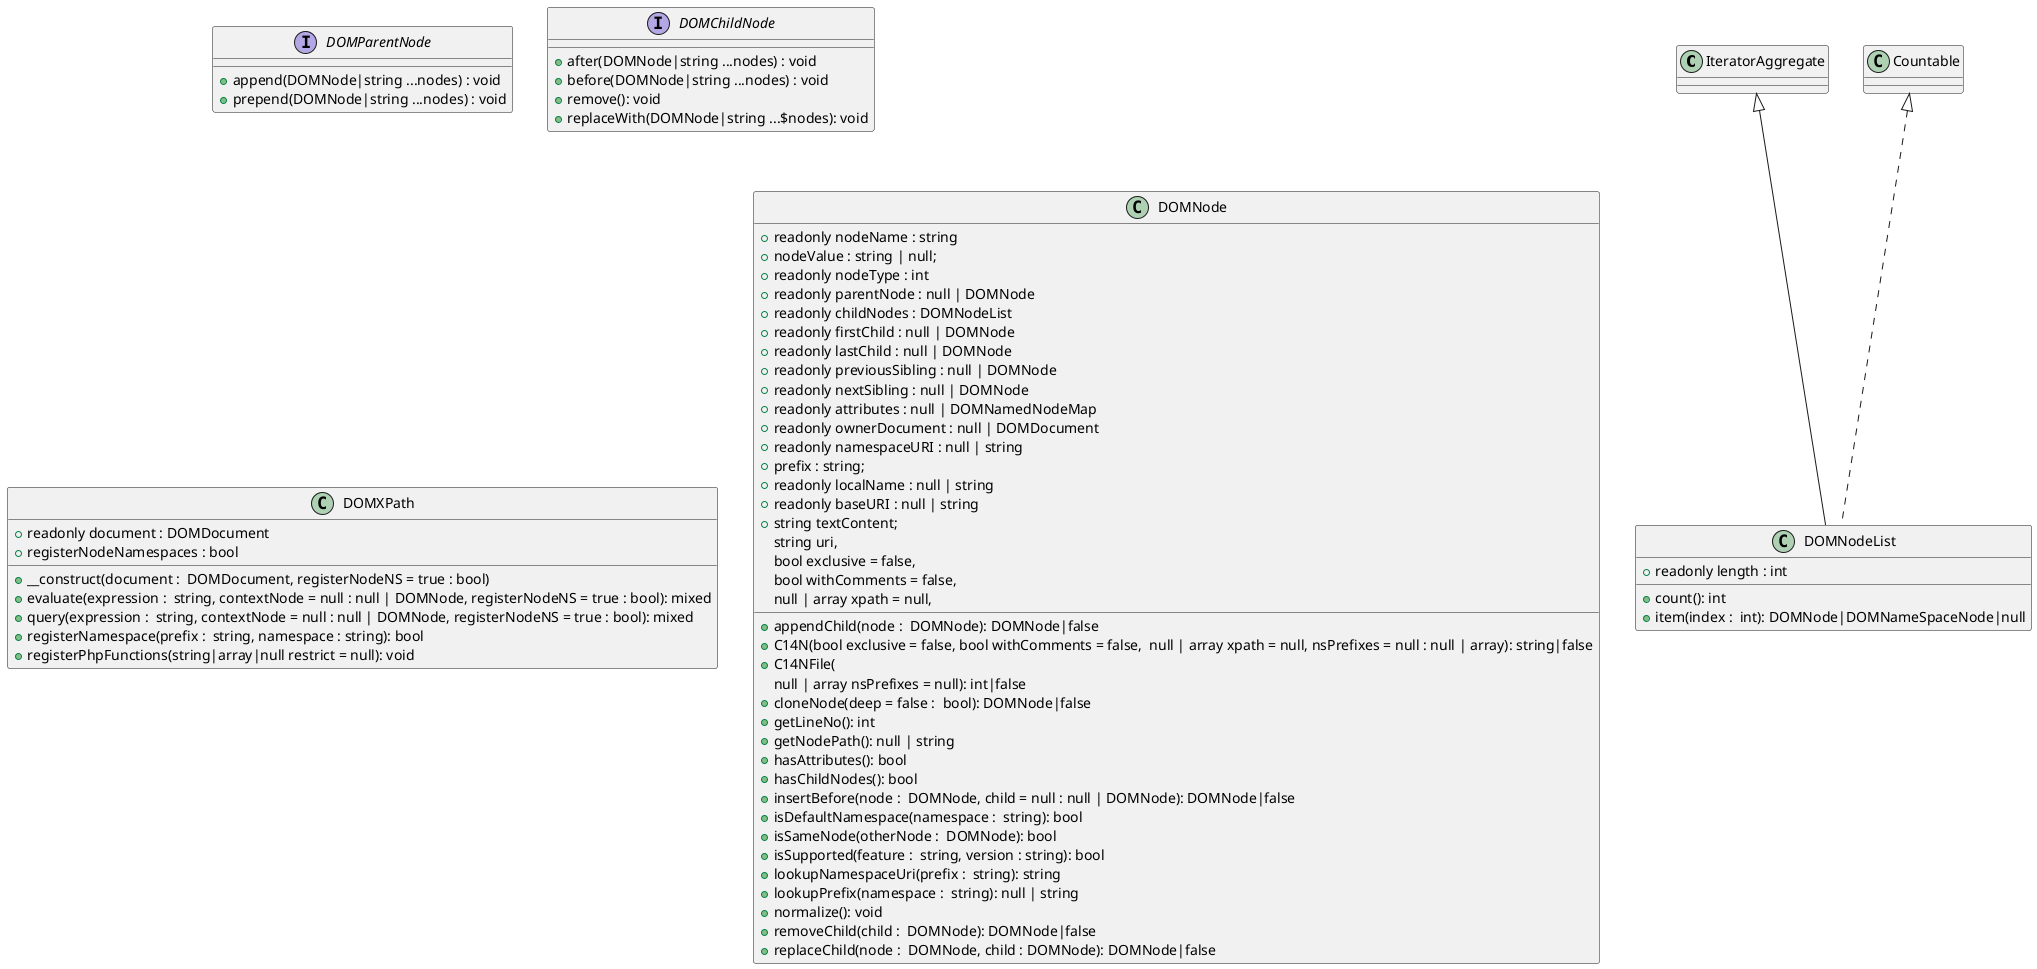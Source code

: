 @startuml\([\null \| A-za-z]+) ([^,\)]+(,|\))

IteratorAggregate  <|-- DOMNodeList 
Countable          <|.. DOMNodeList 

 class DOMNodeList {  
  +readonly length : int 
  +count(): int
  +item(index :  int): DOMNode|DOMNameSpaceNode|null
}

interface DOMParentNode {
  +append(DOMNode|string ...nodes) : void
  +prepend(DOMNode|string ...nodes) : void
}

interface DOMChildNode {

  +after(DOMNode|string ...nodes) : void
  +before(DOMNode|string ...nodes) : void
  +remove(): void
  +replaceWith(DOMNode|string ...$nodes): void
}

class DOMXPath {

  +readonly document : DOMDocument 
  +registerNodeNamespaces : bool

  +__construct(document :  DOMDocument, registerNodeNS = true : bool)
  +evaluate(expression :  string, contextNode = null : null | DOMNode, registerNodeNS = true : bool): mixed
  +query(expression :  string, contextNode = null : null | DOMNode, registerNodeNS = true : bool): mixed
  +registerNamespace(prefix :  string, namespace : string): bool
  +registerPhpFunctions(string|array|null restrict = null): void
}

class DOMNode {
  +readonly nodeName : string
  +nodeValue : string | null;
  +readonly nodeType : int 
  +readonly parentNode : null | DOMNode
  +readonly childNodes : DOMNodeList
  +readonly firstChild : null | DOMNode
  +readonly lastChild : null | DOMNode
  +readonly previousSibling : null | DOMNode
  +readonly nextSibling : null | DOMNode
  +readonly attributes : null | DOMNamedNodeMap
  +readonly ownerDocument : null | DOMDocument
  +readonly namespaceURI : null | string
  +prefix : string;
  +readonly localName : null | string
  +readonly baseURI : null | string
  +string textContent;
  +appendChild(node :  DOMNode): DOMNode|false
  +C14N(bool exclusive = false, bool withComments = false,  null | array xpath = null, nsPrefixes = null : null | array): string|false
  +C14NFile(
    string uri,
    bool exclusive = false,
    bool withComments = false,
    null | array xpath = null,
    null | array nsPrefixes = null): int|false
  +cloneNode(deep = false :  bool): DOMNode|false
  +getLineNo(): int
  +getNodePath(): null | string
  +hasAttributes(): bool
  +hasChildNodes(): bool
  +insertBefore(node :  DOMNode, child = null : null | DOMNode): DOMNode|false
  +isDefaultNamespace(namespace :  string): bool
  +isSameNode(otherNode :  DOMNode): bool
  +isSupported(feature :  string, version : string): bool
  +lookupNamespaceUri(prefix :  string): string
  +lookupPrefix(namespace :  string): null | string
  +normalize(): void
  +removeChild(child :  DOMNode): DOMNode|false
  +replaceChild(node :  DOMNode, child : DOMNode): DOMNode|false
}
@enduml
